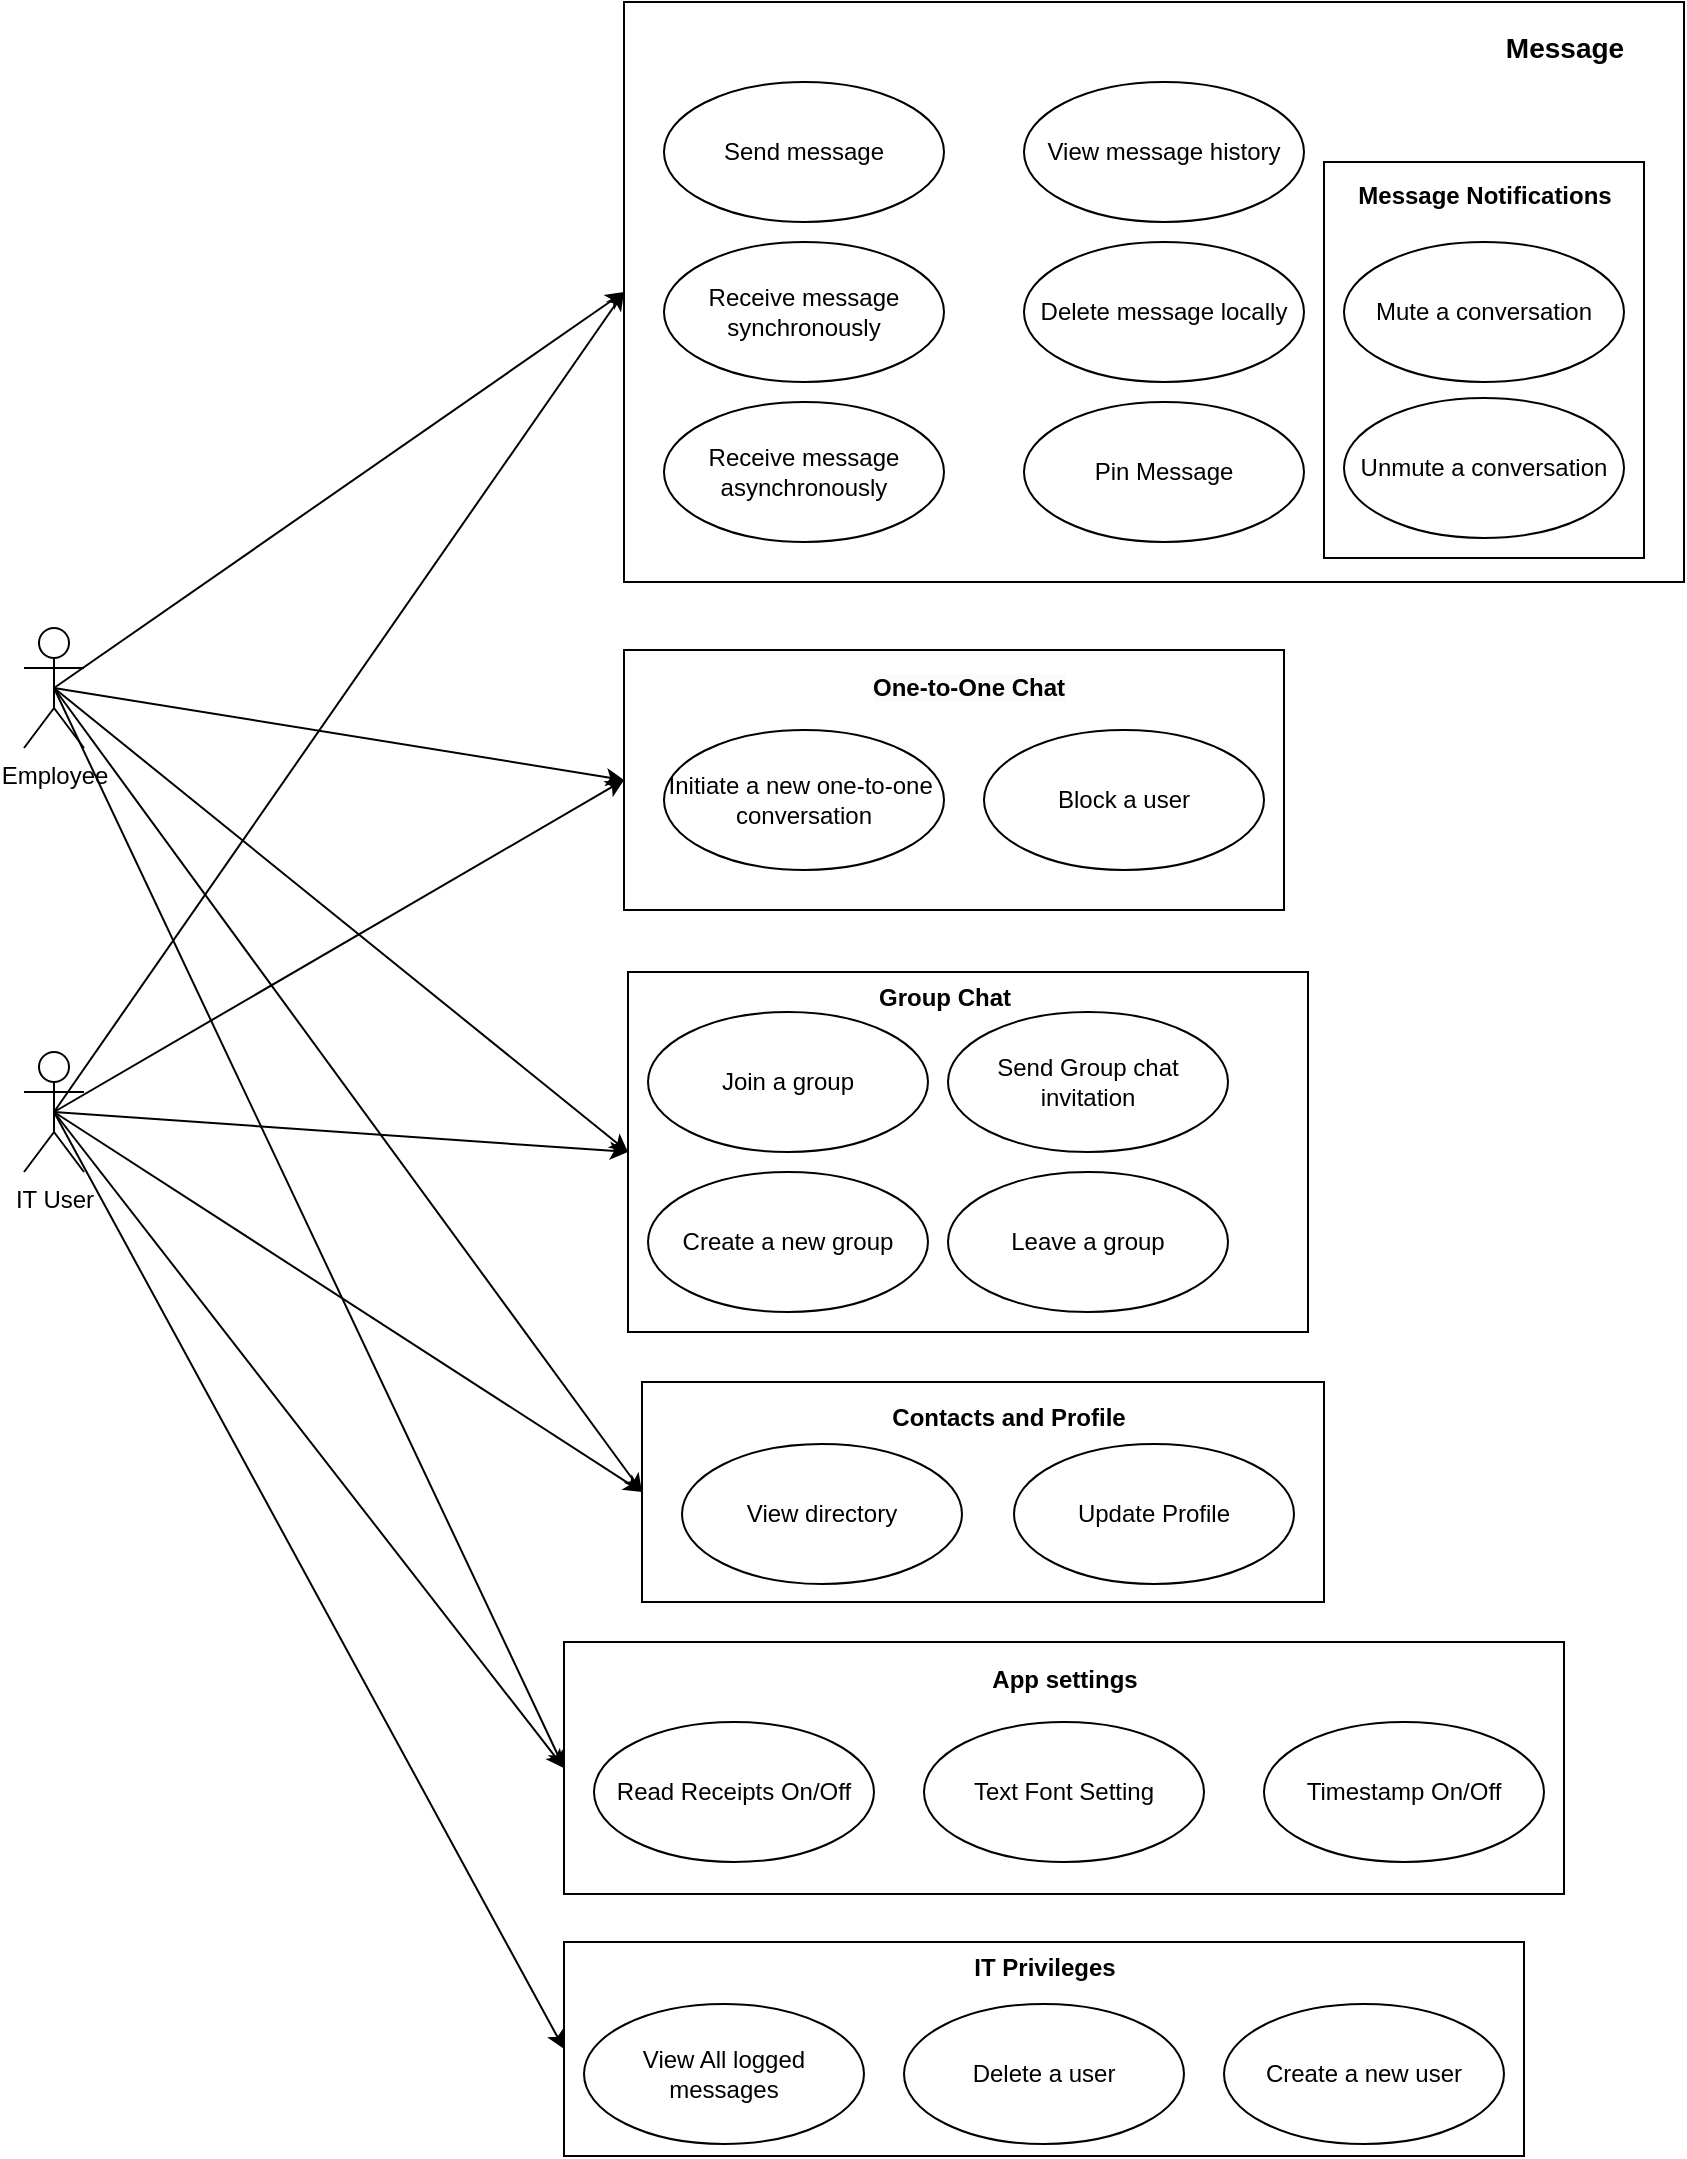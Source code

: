 <mxfile version="23.1.5" type="github">
  <diagram name="Page-1" id="sUV660QRLb9GWtnvWiSY">
    <mxGraphModel dx="1430" dy="879" grid="1" gridSize="10" guides="1" tooltips="1" connect="1" arrows="1" fold="1" page="1" pageScale="1" pageWidth="1654" pageHeight="1169" math="0" shadow="0">
      <root>
        <mxCell id="0" />
        <mxCell id="1" parent="0" />
        <mxCell id="YQ2VtmDsd7B6_WzJCYEh-53" value="" style="html=1;whiteSpace=wrap;" vertex="1" parent="1">
          <mxGeometry x="440" y="1030" width="480" height="107" as="geometry" />
        </mxCell>
        <mxCell id="YQ2VtmDsd7B6_WzJCYEh-41" value="" style="html=1;whiteSpace=wrap;" vertex="1" parent="1">
          <mxGeometry x="440" y="880" width="500" height="126" as="geometry" />
        </mxCell>
        <mxCell id="YQ2VtmDsd7B6_WzJCYEh-29" value="" style="html=1;whiteSpace=wrap;" vertex="1" parent="1">
          <mxGeometry x="479" y="750" width="341" height="110" as="geometry" />
        </mxCell>
        <mxCell id="YQ2VtmDsd7B6_WzJCYEh-20" value="" style="html=1;whiteSpace=wrap;" vertex="1" parent="1">
          <mxGeometry x="472" y="545" width="340" height="180" as="geometry" />
        </mxCell>
        <mxCell id="YQ2VtmDsd7B6_WzJCYEh-18" value="" style="html=1;whiteSpace=wrap;" vertex="1" parent="1">
          <mxGeometry x="470" y="384" width="330" height="130" as="geometry" />
        </mxCell>
        <mxCell id="YQ2VtmDsd7B6_WzJCYEh-16" value="" style="html=1;whiteSpace=wrap;" vertex="1" parent="1">
          <mxGeometry x="470" y="60" width="530" height="290" as="geometry" />
        </mxCell>
        <mxCell id="YQ2VtmDsd7B6_WzJCYEh-57" style="rounded=0;orthogonalLoop=1;jettySize=auto;html=1;exitX=0.5;exitY=0.5;exitDx=0;exitDy=0;exitPerimeter=0;entryX=0;entryY=0.5;entryDx=0;entryDy=0;" edge="1" parent="1" source="YQ2VtmDsd7B6_WzJCYEh-1" target="YQ2VtmDsd7B6_WzJCYEh-16">
          <mxGeometry relative="1" as="geometry" />
        </mxCell>
        <mxCell id="YQ2VtmDsd7B6_WzJCYEh-58" style="rounded=0;orthogonalLoop=1;jettySize=auto;html=1;exitX=0.5;exitY=0.5;exitDx=0;exitDy=0;exitPerimeter=0;entryX=0;entryY=0.5;entryDx=0;entryDy=0;" edge="1" parent="1" source="YQ2VtmDsd7B6_WzJCYEh-1" target="YQ2VtmDsd7B6_WzJCYEh-18">
          <mxGeometry relative="1" as="geometry" />
        </mxCell>
        <mxCell id="YQ2VtmDsd7B6_WzJCYEh-59" style="rounded=0;orthogonalLoop=1;jettySize=auto;html=1;exitX=0.5;exitY=0.5;exitDx=0;exitDy=0;exitPerimeter=0;entryX=0;entryY=0.5;entryDx=0;entryDy=0;" edge="1" parent="1" source="YQ2VtmDsd7B6_WzJCYEh-1" target="YQ2VtmDsd7B6_WzJCYEh-20">
          <mxGeometry relative="1" as="geometry" />
        </mxCell>
        <mxCell id="YQ2VtmDsd7B6_WzJCYEh-60" style="rounded=0;orthogonalLoop=1;jettySize=auto;html=1;exitX=0.5;exitY=0.5;exitDx=0;exitDy=0;exitPerimeter=0;entryX=0;entryY=0.5;entryDx=0;entryDy=0;" edge="1" parent="1" source="YQ2VtmDsd7B6_WzJCYEh-1" target="YQ2VtmDsd7B6_WzJCYEh-29">
          <mxGeometry relative="1" as="geometry" />
        </mxCell>
        <mxCell id="YQ2VtmDsd7B6_WzJCYEh-61" style="rounded=0;orthogonalLoop=1;jettySize=auto;html=1;exitX=0.5;exitY=0.5;exitDx=0;exitDy=0;exitPerimeter=0;entryX=0;entryY=0.5;entryDx=0;entryDy=0;" edge="1" parent="1" source="YQ2VtmDsd7B6_WzJCYEh-1" target="YQ2VtmDsd7B6_WzJCYEh-41">
          <mxGeometry relative="1" as="geometry" />
        </mxCell>
        <mxCell id="YQ2VtmDsd7B6_WzJCYEh-1" value="Employee" style="shape=umlActor;verticalLabelPosition=bottom;verticalAlign=top;html=1;" vertex="1" parent="1">
          <mxGeometry x="170" y="373" width="30" height="60" as="geometry" />
        </mxCell>
        <mxCell id="YQ2VtmDsd7B6_WzJCYEh-62" style="rounded=0;orthogonalLoop=1;jettySize=auto;html=1;exitX=0.5;exitY=0.5;exitDx=0;exitDy=0;exitPerimeter=0;entryX=0;entryY=0.5;entryDx=0;entryDy=0;" edge="1" parent="1" source="YQ2VtmDsd7B6_WzJCYEh-2" target="YQ2VtmDsd7B6_WzJCYEh-16">
          <mxGeometry relative="1" as="geometry" />
        </mxCell>
        <mxCell id="YQ2VtmDsd7B6_WzJCYEh-63" style="rounded=0;orthogonalLoop=1;jettySize=auto;html=1;exitX=0.5;exitY=0.5;exitDx=0;exitDy=0;exitPerimeter=0;entryX=0;entryY=0.5;entryDx=0;entryDy=0;" edge="1" parent="1" source="YQ2VtmDsd7B6_WzJCYEh-2" target="YQ2VtmDsd7B6_WzJCYEh-18">
          <mxGeometry relative="1" as="geometry" />
        </mxCell>
        <mxCell id="YQ2VtmDsd7B6_WzJCYEh-64" style="rounded=0;orthogonalLoop=1;jettySize=auto;html=1;exitX=0.5;exitY=0.5;exitDx=0;exitDy=0;exitPerimeter=0;entryX=0;entryY=0.5;entryDx=0;entryDy=0;" edge="1" parent="1" source="YQ2VtmDsd7B6_WzJCYEh-2" target="YQ2VtmDsd7B6_WzJCYEh-20">
          <mxGeometry relative="1" as="geometry" />
        </mxCell>
        <mxCell id="YQ2VtmDsd7B6_WzJCYEh-65" style="rounded=0;orthogonalLoop=1;jettySize=auto;html=1;exitX=0.5;exitY=0.5;exitDx=0;exitDy=0;exitPerimeter=0;entryX=0;entryY=0.5;entryDx=0;entryDy=0;" edge="1" parent="1" source="YQ2VtmDsd7B6_WzJCYEh-2" target="YQ2VtmDsd7B6_WzJCYEh-29">
          <mxGeometry relative="1" as="geometry" />
        </mxCell>
        <mxCell id="YQ2VtmDsd7B6_WzJCYEh-66" style="rounded=0;orthogonalLoop=1;jettySize=auto;html=1;exitX=0.5;exitY=0.5;exitDx=0;exitDy=0;exitPerimeter=0;entryX=0;entryY=0.5;entryDx=0;entryDy=0;" edge="1" parent="1" source="YQ2VtmDsd7B6_WzJCYEh-2" target="YQ2VtmDsd7B6_WzJCYEh-41">
          <mxGeometry relative="1" as="geometry" />
        </mxCell>
        <mxCell id="YQ2VtmDsd7B6_WzJCYEh-67" style="rounded=0;orthogonalLoop=1;jettySize=auto;html=1;exitX=0.5;exitY=0.5;exitDx=0;exitDy=0;exitPerimeter=0;entryX=0;entryY=0.5;entryDx=0;entryDy=0;" edge="1" parent="1" source="YQ2VtmDsd7B6_WzJCYEh-2" target="YQ2VtmDsd7B6_WzJCYEh-53">
          <mxGeometry relative="1" as="geometry" />
        </mxCell>
        <mxCell id="YQ2VtmDsd7B6_WzJCYEh-2" value="IT User" style="shape=umlActor;verticalLabelPosition=bottom;verticalAlign=top;html=1;" vertex="1" parent="1">
          <mxGeometry x="170" y="585" width="30" height="60" as="geometry" />
        </mxCell>
        <mxCell id="YQ2VtmDsd7B6_WzJCYEh-3" value="Receive message synchronously" style="ellipse;whiteSpace=wrap;html=1;" vertex="1" parent="1">
          <mxGeometry x="490" y="180" width="140" height="70" as="geometry" />
        </mxCell>
        <mxCell id="YQ2VtmDsd7B6_WzJCYEh-4" value="Send message" style="ellipse;whiteSpace=wrap;html=1;" vertex="1" parent="1">
          <mxGeometry x="490" y="100" width="140" height="70" as="geometry" />
        </mxCell>
        <mxCell id="YQ2VtmDsd7B6_WzJCYEh-5" value="Delete message locally" style="ellipse;whiteSpace=wrap;html=1;" vertex="1" parent="1">
          <mxGeometry x="670" y="180" width="140" height="70" as="geometry" />
        </mxCell>
        <mxCell id="YQ2VtmDsd7B6_WzJCYEh-6" value="View message history" style="ellipse;whiteSpace=wrap;html=1;" vertex="1" parent="1">
          <mxGeometry x="670" y="100" width="140" height="70" as="geometry" />
        </mxCell>
        <mxCell id="YQ2VtmDsd7B6_WzJCYEh-9" value="Initiate a new one-to-one&amp;nbsp; conversation" style="ellipse;whiteSpace=wrap;html=1;" vertex="1" parent="1">
          <mxGeometry x="490" y="424" width="140" height="70" as="geometry" />
        </mxCell>
        <mxCell id="YQ2VtmDsd7B6_WzJCYEh-10" value="Block a user" style="ellipse;whiteSpace=wrap;html=1;" vertex="1" parent="1">
          <mxGeometry x="650" y="424" width="140" height="70" as="geometry" />
        </mxCell>
        <mxCell id="YQ2VtmDsd7B6_WzJCYEh-11" value="Join a group" style="ellipse;whiteSpace=wrap;html=1;" vertex="1" parent="1">
          <mxGeometry x="482" y="565" width="140" height="70" as="geometry" />
        </mxCell>
        <mxCell id="YQ2VtmDsd7B6_WzJCYEh-12" value="Leave a group" style="ellipse;whiteSpace=wrap;html=1;" vertex="1" parent="1">
          <mxGeometry x="632" y="645" width="140" height="70" as="geometry" />
        </mxCell>
        <mxCell id="YQ2VtmDsd7B6_WzJCYEh-13" value="Create a new group" style="ellipse;whiteSpace=wrap;html=1;" vertex="1" parent="1">
          <mxGeometry x="482" y="645" width="140" height="70" as="geometry" />
        </mxCell>
        <mxCell id="YQ2VtmDsd7B6_WzJCYEh-15" value="Pin Message" style="ellipse;whiteSpace=wrap;html=1;" vertex="1" parent="1">
          <mxGeometry x="670" y="260" width="140" height="70" as="geometry" />
        </mxCell>
        <mxCell id="YQ2VtmDsd7B6_WzJCYEh-17" value="&lt;font style=&quot;font-size: 14px;&quot;&gt;Message&lt;/font&gt;" style="text;align=center;fontStyle=1;verticalAlign=middle;spacingLeft=3;spacingRight=3;strokeColor=none;rotatable=0;points=[[0,0.5],[1,0.5]];portConstraint=eastwest;html=1;" vertex="1" parent="1">
          <mxGeometry x="900" y="70" width="80" height="26" as="geometry" />
        </mxCell>
        <mxCell id="YQ2VtmDsd7B6_WzJCYEh-19" value="&lt;span style=&quot;color: rgb(0, 0, 0); font-family: Helvetica; font-size: 12px; font-style: normal; font-variant-ligatures: normal; font-variant-caps: normal; letter-spacing: normal; orphans: 2; text-align: center; text-indent: 0px; text-transform: none; widows: 2; word-spacing: 0px; -webkit-text-stroke-width: 0px; background-color: rgb(251, 251, 251); text-decoration-thickness: initial; text-decoration-style: initial; text-decoration-color: initial; float: none; display: inline !important;&quot;&gt;&lt;b&gt;One-to-One Chat&lt;/b&gt;&lt;/span&gt;" style="text;align=center;fontStyle=0;verticalAlign=middle;spacingLeft=3;spacingRight=3;strokeColor=none;rotatable=0;points=[[0,0.5],[1,0.5]];portConstraint=eastwest;html=1;" vertex="1" parent="1">
          <mxGeometry x="602" y="390" width="80" height="26" as="geometry" />
        </mxCell>
        <mxCell id="YQ2VtmDsd7B6_WzJCYEh-23" value="" style="html=1;whiteSpace=wrap;" vertex="1" parent="1">
          <mxGeometry x="820" y="140" width="160" height="198" as="geometry" />
        </mxCell>
        <mxCell id="YQ2VtmDsd7B6_WzJCYEh-21" value="Group Chat" style="text;align=center;fontStyle=1;verticalAlign=middle;spacingLeft=3;spacingRight=3;strokeColor=none;rotatable=0;points=[[0,0.5],[1,0.5]];portConstraint=eastwest;html=1;" vertex="1" parent="1">
          <mxGeometry x="590" y="545" width="80" height="26" as="geometry" />
        </mxCell>
        <mxCell id="YQ2VtmDsd7B6_WzJCYEh-22" value="Unmute a conversation" style="ellipse;whiteSpace=wrap;html=1;" vertex="1" parent="1">
          <mxGeometry x="830" y="258" width="140" height="70" as="geometry" />
        </mxCell>
        <mxCell id="YQ2VtmDsd7B6_WzJCYEh-24" value="Message Notifications" style="text;align=center;fontStyle=1;verticalAlign=middle;spacingLeft=3;spacingRight=3;strokeColor=none;rotatable=0;points=[[0,0.5],[1,0.5]];portConstraint=eastwest;html=1;" vertex="1" parent="1">
          <mxGeometry x="860" y="144" width="80" height="26" as="geometry" />
        </mxCell>
        <mxCell id="YQ2VtmDsd7B6_WzJCYEh-14" value="Mute a conversation" style="ellipse;whiteSpace=wrap;html=1;" vertex="1" parent="1">
          <mxGeometry x="830" y="180" width="140" height="70" as="geometry" />
        </mxCell>
        <mxCell id="YQ2VtmDsd7B6_WzJCYEh-25" value="Send Group chat invitation" style="ellipse;whiteSpace=wrap;html=1;" vertex="1" parent="1">
          <mxGeometry x="632" y="565" width="140" height="70" as="geometry" />
        </mxCell>
        <mxCell id="YQ2VtmDsd7B6_WzJCYEh-26" value="Receive message asynchronously" style="ellipse;whiteSpace=wrap;html=1;" vertex="1" parent="1">
          <mxGeometry x="490" y="260" width="140" height="70" as="geometry" />
        </mxCell>
        <mxCell id="YQ2VtmDsd7B6_WzJCYEh-27" value="View directory" style="ellipse;whiteSpace=wrap;html=1;" vertex="1" parent="1">
          <mxGeometry x="499" y="781" width="140" height="70" as="geometry" />
        </mxCell>
        <mxCell id="YQ2VtmDsd7B6_WzJCYEh-28" value="Update Profile" style="ellipse;whiteSpace=wrap;html=1;" vertex="1" parent="1">
          <mxGeometry x="665" y="781" width="140" height="70" as="geometry" />
        </mxCell>
        <mxCell id="YQ2VtmDsd7B6_WzJCYEh-30" value="Contacts and Profile" style="text;align=center;fontStyle=1;verticalAlign=middle;spacingLeft=3;spacingRight=3;strokeColor=none;rotatable=0;points=[[0,0.5],[1,0.5]];portConstraint=eastwest;html=1;" vertex="1" parent="1">
          <mxGeometry x="622" y="755" width="80" height="26" as="geometry" />
        </mxCell>
        <mxCell id="YQ2VtmDsd7B6_WzJCYEh-31" value="Read Receipts On/Off" style="ellipse;whiteSpace=wrap;html=1;" vertex="1" parent="1">
          <mxGeometry x="455" y="920" width="140" height="70" as="geometry" />
        </mxCell>
        <mxCell id="YQ2VtmDsd7B6_WzJCYEh-33" value="Text Font Setting" style="ellipse;whiteSpace=wrap;html=1;" vertex="1" parent="1">
          <mxGeometry x="620" y="920" width="140" height="70" as="geometry" />
        </mxCell>
        <mxCell id="YQ2VtmDsd7B6_WzJCYEh-40" value="Timestamp On/Off" style="ellipse;whiteSpace=wrap;html=1;" vertex="1" parent="1">
          <mxGeometry x="790" y="920" width="140" height="70" as="geometry" />
        </mxCell>
        <mxCell id="YQ2VtmDsd7B6_WzJCYEh-43" value="App settings" style="text;align=center;fontStyle=1;verticalAlign=middle;spacingLeft=3;spacingRight=3;strokeColor=none;rotatable=0;points=[[0,0.5],[1,0.5]];portConstraint=eastwest;html=1;" vertex="1" parent="1">
          <mxGeometry x="650" y="886" width="80" height="26" as="geometry" />
        </mxCell>
        <mxCell id="YQ2VtmDsd7B6_WzJCYEh-45" value="View All logged messages" style="ellipse;whiteSpace=wrap;html=1;" vertex="1" parent="1">
          <mxGeometry x="450" y="1061" width="140" height="70" as="geometry" />
        </mxCell>
        <mxCell id="YQ2VtmDsd7B6_WzJCYEh-47" value="Create a new user" style="ellipse;whiteSpace=wrap;html=1;" vertex="1" parent="1">
          <mxGeometry x="770" y="1061" width="140" height="70" as="geometry" />
        </mxCell>
        <mxCell id="YQ2VtmDsd7B6_WzJCYEh-49" value="Delete a user" style="ellipse;whiteSpace=wrap;html=1;" vertex="1" parent="1">
          <mxGeometry x="610" y="1061" width="140" height="70" as="geometry" />
        </mxCell>
        <mxCell id="YQ2VtmDsd7B6_WzJCYEh-54" value="IT Privileges" style="text;align=center;fontStyle=1;verticalAlign=middle;spacingLeft=3;spacingRight=3;strokeColor=none;rotatable=0;points=[[0,0.5],[1,0.5]];portConstraint=eastwest;html=1;" vertex="1" parent="1">
          <mxGeometry x="640" y="1030" width="80" height="26" as="geometry" />
        </mxCell>
      </root>
    </mxGraphModel>
  </diagram>
</mxfile>
